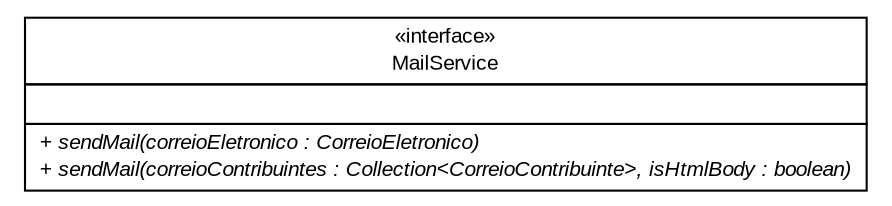 #!/usr/local/bin/dot
#
# Class diagram 
# Generated by UMLGraph version R5_6 (http://www.umlgraph.org/)
#

digraph G {
	edge [fontname="arial",fontsize=10,labelfontname="arial",labelfontsize=10];
	node [fontname="arial",fontsize=10,shape=plaintext];
	nodesep=0.25;
	ranksep=0.5;
	// br.gov.to.sefaz.seg.business.mail.service.MailService
	c93507 [label=<<table title="br.gov.to.sefaz.seg.business.mail.service.MailService" border="0" cellborder="1" cellspacing="0" cellpadding="2" port="p" href="./MailService.html">
		<tr><td><table border="0" cellspacing="0" cellpadding="1">
<tr><td align="center" balign="center"> &#171;interface&#187; </td></tr>
<tr><td align="center" balign="center"> MailService </td></tr>
		</table></td></tr>
		<tr><td><table border="0" cellspacing="0" cellpadding="1">
<tr><td align="left" balign="left">  </td></tr>
		</table></td></tr>
		<tr><td><table border="0" cellspacing="0" cellpadding="1">
<tr><td align="left" balign="left"><font face="arial italic" point-size="10.0"> + sendMail(correioEletronico : CorreioEletronico) </font></td></tr>
<tr><td align="left" balign="left"><font face="arial italic" point-size="10.0"> + sendMail(correioContribuintes : Collection&lt;CorreioContribuinte&gt;, isHtmlBody : boolean) </font></td></tr>
		</table></td></tr>
		</table>>, URL="./MailService.html", fontname="arial", fontcolor="black", fontsize=10.0];
}

